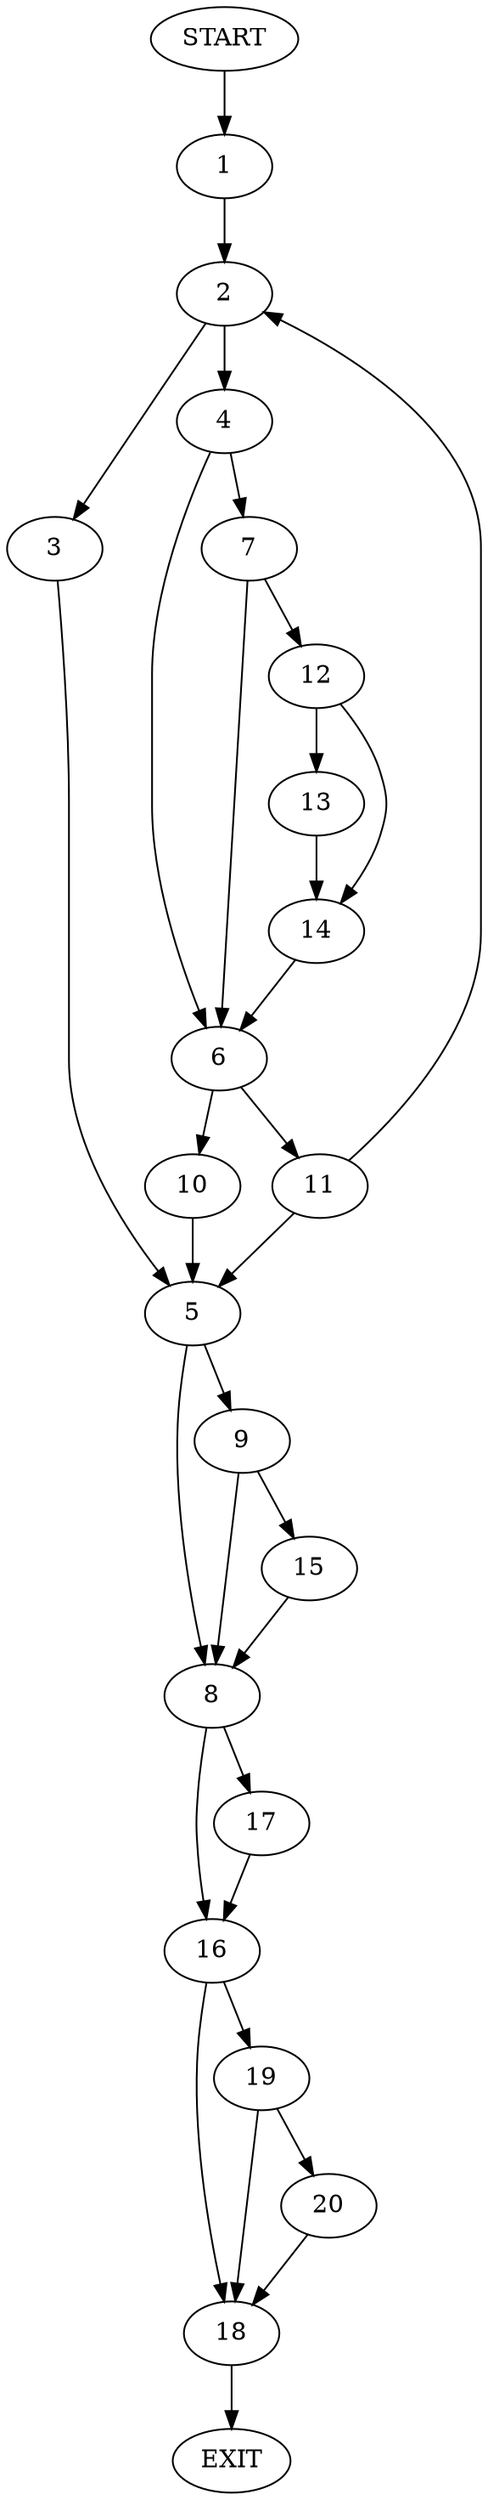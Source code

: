 digraph {
0 [label="START"]
21 [label="EXIT"]
0 -> 1
1 -> 2
2 -> 3
2 -> 4
3 -> 5
4 -> 6
4 -> 7
5 -> 8
5 -> 9
6 -> 10
6 -> 11
7 -> 6
7 -> 12
12 -> 13
12 -> 14
13 -> 14
14 -> 6
10 -> 5
11 -> 5
11 -> 2
9 -> 8
9 -> 15
8 -> 16
8 -> 17
15 -> 8
16 -> 18
16 -> 19
17 -> 16
18 -> 21
19 -> 18
19 -> 20
20 -> 18
}
